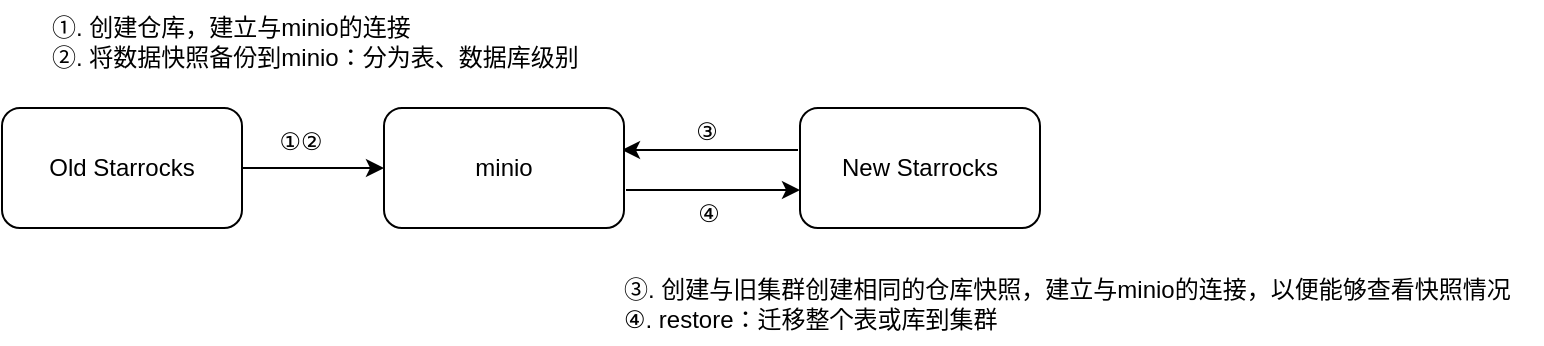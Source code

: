 <mxfile version="23.1.1" type="github">
  <diagram name="第 1 页" id="XI1z-NXLxx5ZMHNDC6Ft">
    <mxGraphModel dx="742" dy="413" grid="0" gridSize="10" guides="0" tooltips="1" connect="1" arrows="1" fold="1" page="1" pageScale="1" pageWidth="1600" pageHeight="1200" math="0" shadow="0">
      <root>
        <mxCell id="0" />
        <mxCell id="1" parent="0" />
        <mxCell id="99d83jYmcaxAfN2YaDKl-4" style="edgeStyle=orthogonalEdgeStyle;rounded=0;orthogonalLoop=1;jettySize=auto;html=1;entryX=0;entryY=0.5;entryDx=0;entryDy=0;" edge="1" parent="1" source="99d83jYmcaxAfN2YaDKl-1" target="99d83jYmcaxAfN2YaDKl-3">
          <mxGeometry relative="1" as="geometry" />
        </mxCell>
        <mxCell id="99d83jYmcaxAfN2YaDKl-1" value="Old Starrocks" style="rounded=1;whiteSpace=wrap;html=1;" vertex="1" parent="1">
          <mxGeometry x="133" y="120" width="120" height="60" as="geometry" />
        </mxCell>
        <mxCell id="99d83jYmcaxAfN2YaDKl-5" style="edgeStyle=orthogonalEdgeStyle;rounded=0;orthogonalLoop=1;jettySize=auto;html=1;entryX=1;entryY=0.5;entryDx=0;entryDy=0;" edge="1" parent="1">
          <mxGeometry relative="1" as="geometry">
            <mxPoint x="531" y="141" as="sourcePoint" />
            <mxPoint x="443" y="141" as="targetPoint" />
          </mxGeometry>
        </mxCell>
        <mxCell id="99d83jYmcaxAfN2YaDKl-2" value="New Starrocks" style="rounded=1;whiteSpace=wrap;html=1;" vertex="1" parent="1">
          <mxGeometry x="532" y="120" width="120" height="60" as="geometry" />
        </mxCell>
        <mxCell id="99d83jYmcaxAfN2YaDKl-3" value="minio" style="rounded=1;whiteSpace=wrap;html=1;" vertex="1" parent="1">
          <mxGeometry x="324" y="120" width="120" height="60" as="geometry" />
        </mxCell>
        <mxCell id="99d83jYmcaxAfN2YaDKl-6" value="①. 创建仓库，建立与minio的连接&lt;br&gt;②. 将数据快照备份到minio：分为表、数据库级别" style="text;html=1;align=left;verticalAlign=middle;resizable=0;points=[];autosize=1;strokeColor=none;fillColor=none;" vertex="1" parent="1">
          <mxGeometry x="156" y="66" width="281" height="41" as="geometry" />
        </mxCell>
        <mxCell id="99d83jYmcaxAfN2YaDKl-7" value="③. 创建与旧集群创建相同的仓库快照，建立与minio的连接，以便能够查看快照情况&lt;br&gt;④. restore：迁移整个表或库到集群" style="text;html=1;align=left;verticalAlign=middle;resizable=0;points=[];autosize=1;strokeColor=none;fillColor=none;" vertex="1" parent="1">
          <mxGeometry x="442" y="197" width="461" height="41" as="geometry" />
        </mxCell>
        <mxCell id="99d83jYmcaxAfN2YaDKl-8" value="①②" style="text;html=1;align=center;verticalAlign=middle;resizable=0;points=[];autosize=1;strokeColor=none;fillColor=none;" vertex="1" parent="1">
          <mxGeometry x="261" y="124" width="42" height="26" as="geometry" />
        </mxCell>
        <mxCell id="99d83jYmcaxAfN2YaDKl-10" value="" style="endArrow=classic;html=1;rounded=0;entryX=0;entryY=0.25;entryDx=0;entryDy=0;" edge="1" parent="1">
          <mxGeometry width="50" height="50" relative="1" as="geometry">
            <mxPoint x="445" y="161" as="sourcePoint" />
            <mxPoint x="532" y="161" as="targetPoint" />
          </mxGeometry>
        </mxCell>
        <mxCell id="99d83jYmcaxAfN2YaDKl-11" value="③" style="text;html=1;align=center;verticalAlign=middle;resizable=0;points=[];autosize=1;strokeColor=none;fillColor=none;" vertex="1" parent="1">
          <mxGeometry x="470" y="119" width="30" height="26" as="geometry" />
        </mxCell>
        <mxCell id="99d83jYmcaxAfN2YaDKl-12" value="④" style="text;html=1;align=center;verticalAlign=middle;resizable=0;points=[];autosize=1;strokeColor=none;fillColor=none;" vertex="1" parent="1">
          <mxGeometry x="471" y="160" width="30" height="26" as="geometry" />
        </mxCell>
      </root>
    </mxGraphModel>
  </diagram>
</mxfile>
